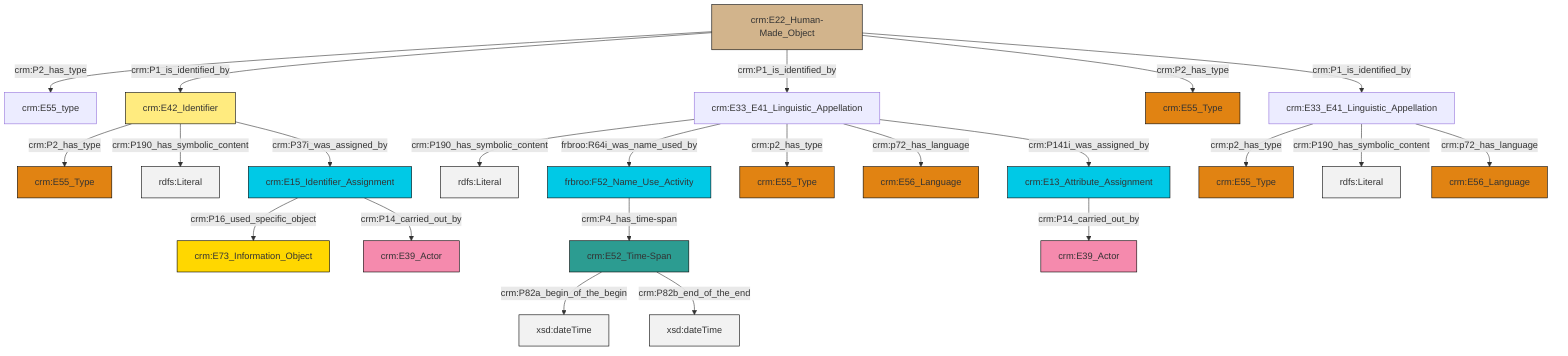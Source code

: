 graph TD
classDef Literal fill:#f2f2f2,stroke:#000000;
classDef CRM_Entity fill:#FFFFFF,stroke:#000000;
classDef Temporal_Entity fill:#00C9E6, stroke:#000000;
classDef Type fill:#E18312, stroke:#000000;
classDef Time-Span fill:#2C9C91, stroke:#000000;
classDef Appellation fill:#FFEB7F, stroke:#000000;
classDef Place fill:#008836, stroke:#000000;
classDef Persistent_Item fill:#B266B2, stroke:#000000;
classDef Conceptual_Object fill:#FFD700, stroke:#000000;
classDef Physical_Thing fill:#D2B48C, stroke:#000000;
classDef Actor fill:#f58aad, stroke:#000000;
classDef PC_Classes fill:#4ce600, stroke:#000000;
classDef Multi fill:#cccccc,stroke:#000000;

0["crm:E42_Identifier"]:::Appellation -->|crm:P2_has_type| 1["crm:E55_Type"]:::Type
4["crm:E13_Attribute_Assignment"]:::Temporal_Entity -->|crm:P14_carried_out_by| 5["crm:E39_Actor"]:::Actor
2["crm:E15_Identifier_Assignment"]:::Temporal_Entity -->|crm:P16_used_specific_object| 6["crm:E73_Information_Object"]:::Conceptual_Object
2["crm:E15_Identifier_Assignment"]:::Temporal_Entity -->|crm:P14_carried_out_by| 10["crm:E39_Actor"]:::Actor
11["crm:E22_Human-Made_Object"]:::Physical_Thing -->|crm:P2_has_type| 12["crm:E55_type"]:::Default
11["crm:E22_Human-Made_Object"]:::Physical_Thing -->|crm:P1_is_identified_by| 0["crm:E42_Identifier"]:::Appellation
14["crm:E33_E41_Linguistic_Appellation"]:::Default -->|crm:p2_has_type| 7["crm:E55_Type"]:::Type
0["crm:E42_Identifier"]:::Appellation -->|crm:P190_has_symbolic_content| 15[rdfs:Literal]:::Literal
11["crm:E22_Human-Made_Object"]:::Physical_Thing -->|crm:P1_is_identified_by| 16["crm:E33_E41_Linguistic_Appellation"]:::Default
17["crm:E52_Time-Span"]:::Time-Span -->|crm:P82a_begin_of_the_begin| 18[xsd:dateTime]:::Literal
16["crm:E33_E41_Linguistic_Appellation"]:::Default -->|crm:P190_has_symbolic_content| 21[rdfs:Literal]:::Literal
0["crm:E42_Identifier"]:::Appellation -->|crm:P37i_was_assigned_by| 2["crm:E15_Identifier_Assignment"]:::Temporal_Entity
14["crm:E33_E41_Linguistic_Appellation"]:::Default -->|crm:P190_has_symbolic_content| 22[rdfs:Literal]:::Literal
11["crm:E22_Human-Made_Object"]:::Physical_Thing -->|crm:P2_has_type| 25["crm:E55_Type"]:::Type
16["crm:E33_E41_Linguistic_Appellation"]:::Default -->|frbroo:R64i_was_name_used_by| 30["frbroo:F52_Name_Use_Activity"]:::Temporal_Entity
17["crm:E52_Time-Span"]:::Time-Span -->|crm:P82b_end_of_the_end| 31[xsd:dateTime]:::Literal
11["crm:E22_Human-Made_Object"]:::Physical_Thing -->|crm:P1_is_identified_by| 14["crm:E33_E41_Linguistic_Appellation"]:::Default
16["crm:E33_E41_Linguistic_Appellation"]:::Default -->|crm:p2_has_type| 19["crm:E55_Type"]:::Type
16["crm:E33_E41_Linguistic_Appellation"]:::Default -->|crm:p72_has_language| 36["crm:E56_Language"]:::Type
14["crm:E33_E41_Linguistic_Appellation"]:::Default -->|crm:p72_has_language| 28["crm:E56_Language"]:::Type
30["frbroo:F52_Name_Use_Activity"]:::Temporal_Entity -->|crm:P4_has_time-span| 17["crm:E52_Time-Span"]:::Time-Span
16["crm:E33_E41_Linguistic_Appellation"]:::Default -->|crm:P141i_was_assigned_by| 4["crm:E13_Attribute_Assignment"]:::Temporal_Entity